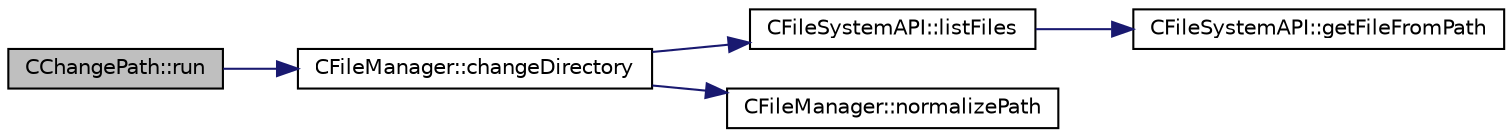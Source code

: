 digraph "CChangePath::run"
{
 // LATEX_PDF_SIZE
  edge [fontname="Helvetica",fontsize="10",labelfontname="Helvetica",labelfontsize="10"];
  node [fontname="Helvetica",fontsize="10",shape=record];
  rankdir="LR";
  Node1 [label="CChangePath::run",height=0.2,width=0.4,color="black", fillcolor="grey75", style="filled", fontcolor="black",tooltip=" "];
  Node1 -> Node2 [color="midnightblue",fontsize="10",style="solid",fontname="Helvetica"];
  Node2 [label="CFileManager::changeDirectory",height=0.2,width=0.4,color="black", fillcolor="white", style="filled",URL="$classCFileManager.html#acfe6f9cfdb32b6a9466d91cc5e8fdb93",tooltip=" "];
  Node2 -> Node3 [color="midnightblue",fontsize="10",style="solid",fontname="Helvetica"];
  Node3 [label="CFileSystemAPI::listFiles",height=0.2,width=0.4,color="black", fillcolor="white", style="filled",URL="$classCFileSystemAPI.html#a01982170a8917d4f080710c39a86aeb0",tooltip=" "];
  Node3 -> Node4 [color="midnightblue",fontsize="10",style="solid",fontname="Helvetica"];
  Node4 [label="CFileSystemAPI::getFileFromPath",height=0.2,width=0.4,color="black", fillcolor="white", style="filled",URL="$classCFileSystemAPI.html#a367959d77505b73ea292806d12510744",tooltip=" "];
  Node2 -> Node5 [color="midnightblue",fontsize="10",style="solid",fontname="Helvetica"];
  Node5 [label="CFileManager::normalizePath",height=0.2,width=0.4,color="black", fillcolor="white", style="filled",URL="$classCFileManager.html#aad634616cfdca9ed4f11cb704b912d5a",tooltip=" "];
}

